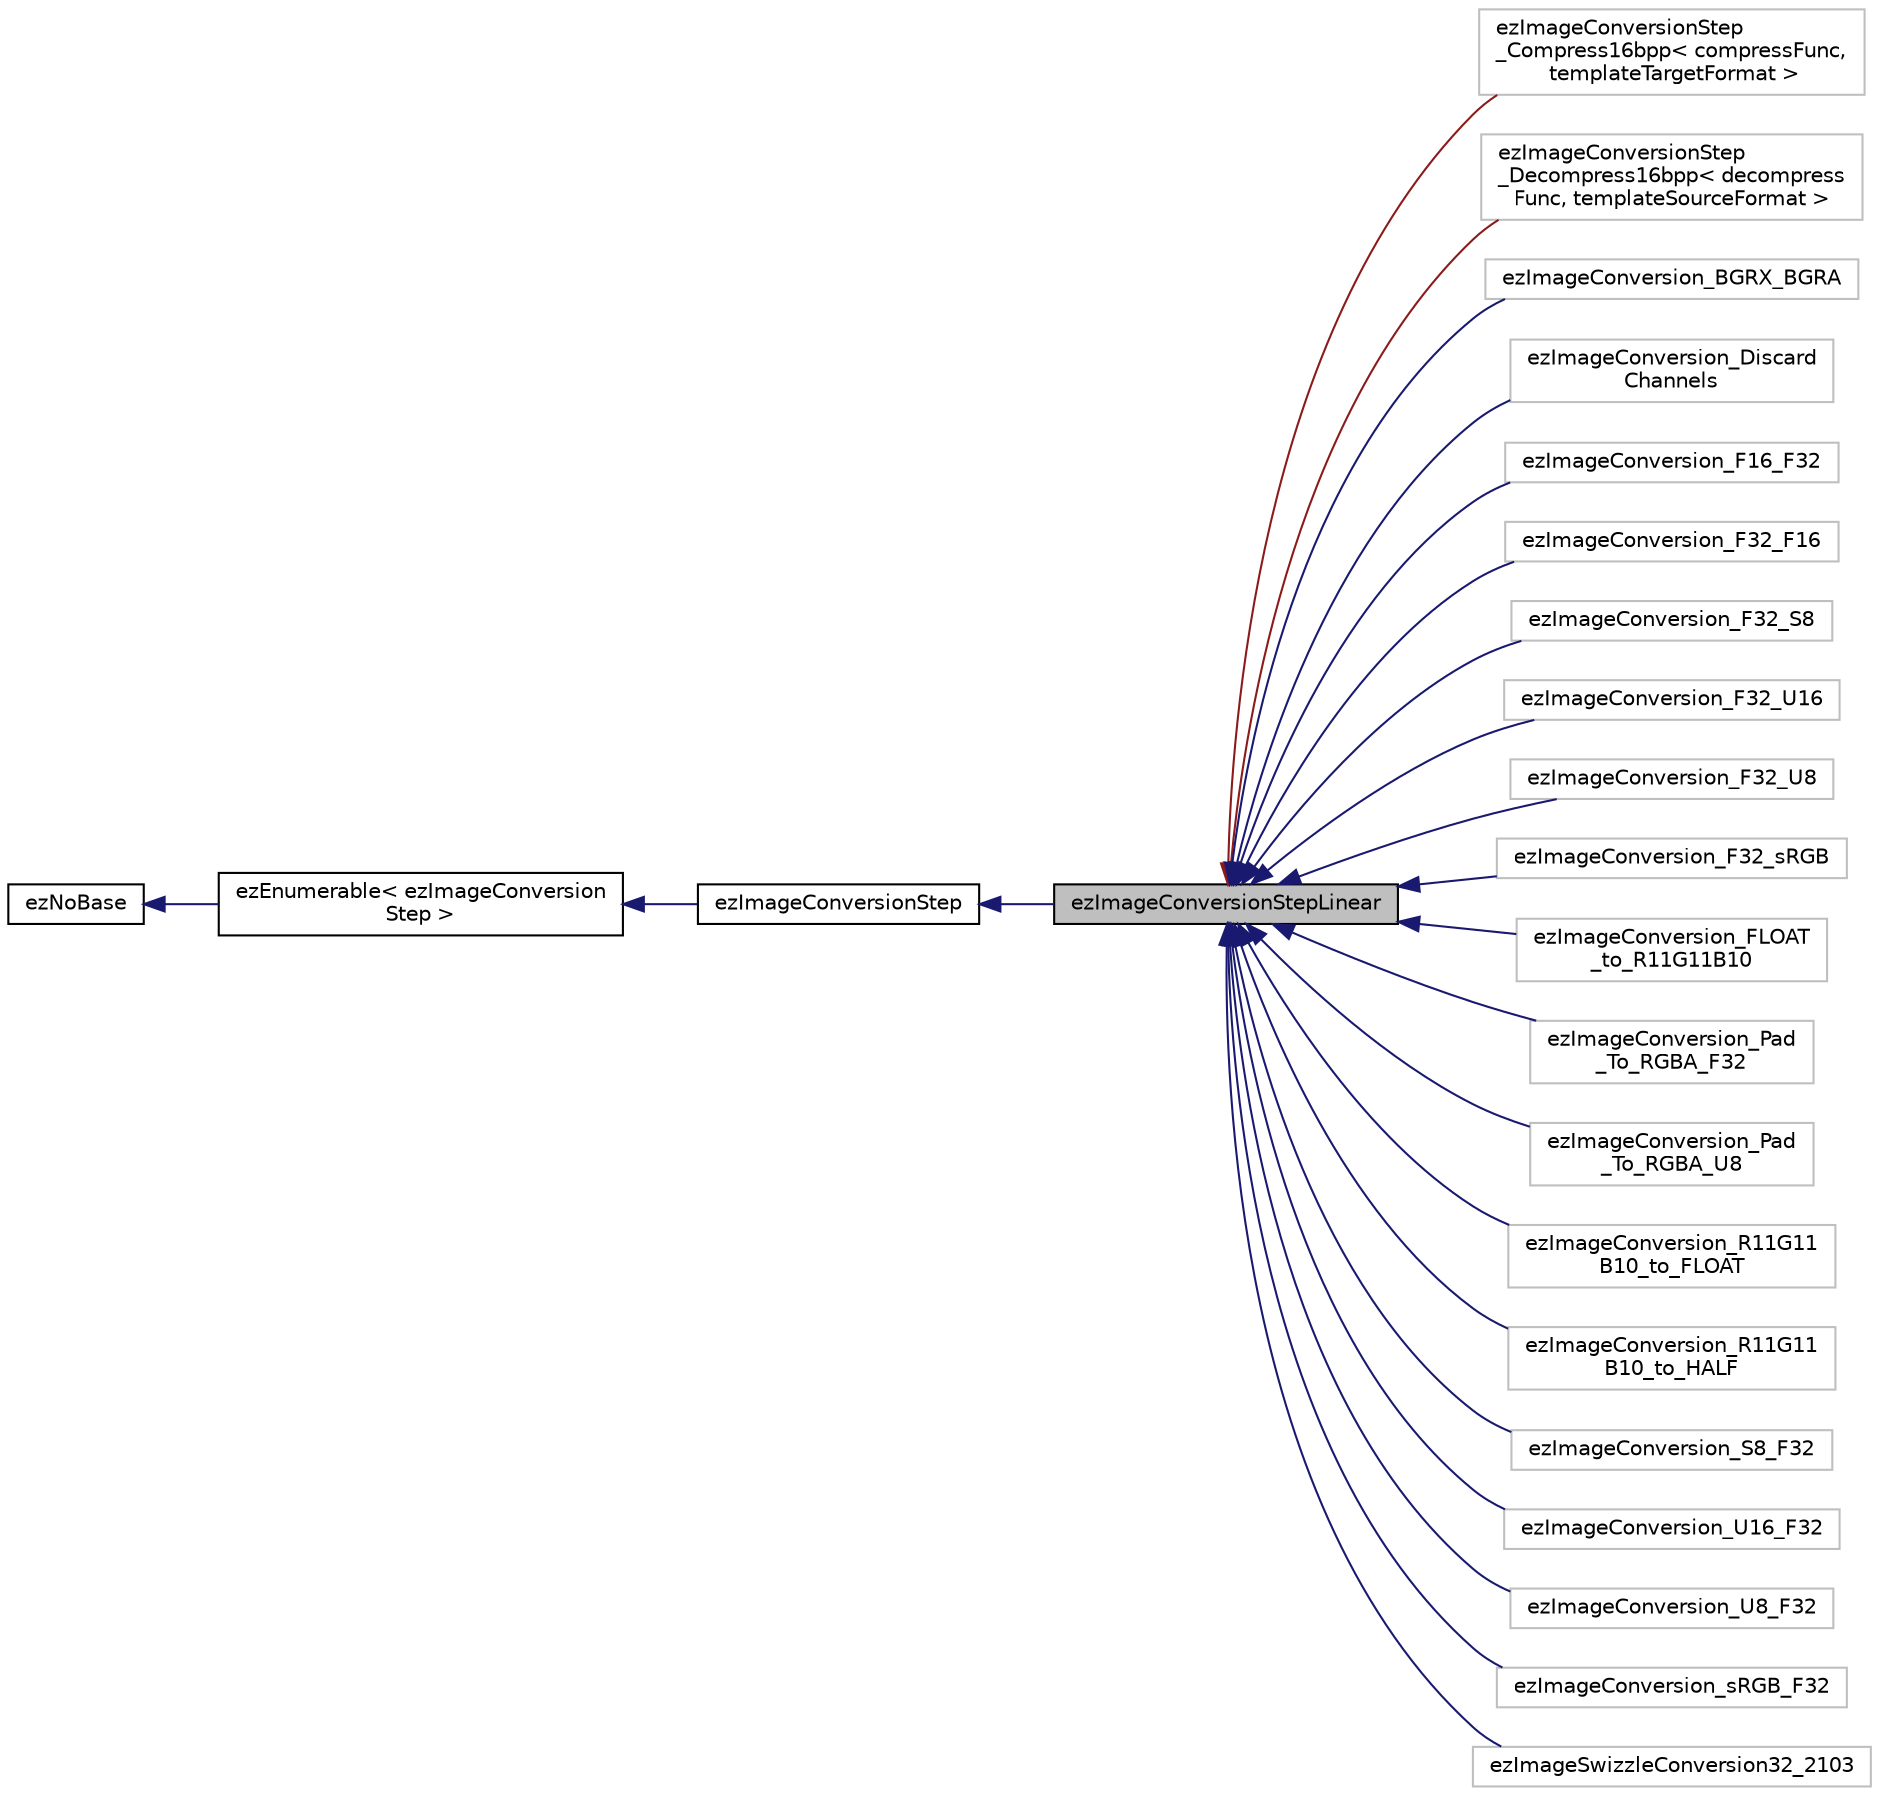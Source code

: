 digraph "ezImageConversionStepLinear"
{
 // LATEX_PDF_SIZE
  edge [fontname="Helvetica",fontsize="10",labelfontname="Helvetica",labelfontsize="10"];
  node [fontname="Helvetica",fontsize="10",shape=record];
  rankdir="LR";
  Node1 [label="ezImageConversionStepLinear",height=0.2,width=0.4,color="black", fillcolor="grey75", style="filled", fontcolor="black",tooltip="Interface for a single image conversion step where both the source and target format are uncompressed..."];
  Node2 -> Node1 [dir="back",color="midnightblue",fontsize="10",style="solid",fontname="Helvetica"];
  Node2 [label="ezImageConversionStep",height=0.2,width=0.4,color="black", fillcolor="white", style="filled",URL="$d1/de8/classez_image_conversion_step.htm",tooltip="Interface for a single image conversion step."];
  Node3 -> Node2 [dir="back",color="midnightblue",fontsize="10",style="solid",fontname="Helvetica"];
  Node3 [label="ezEnumerable\< ezImageConversion\lStep \>",height=0.2,width=0.4,color="black", fillcolor="white", style="filled",URL="$d5/d0b/classez_enumerable.htm",tooltip=" "];
  Node4 -> Node3 [dir="back",color="midnightblue",fontsize="10",style="solid",fontname="Helvetica"];
  Node4 [label="ezNoBase",height=0.2,width=0.4,color="black", fillcolor="white", style="filled",URL="$d4/d02/classez_no_base.htm",tooltip="Dummy type to pass to templates and macros that expect a base type for a class that has no base."];
  Node1 -> Node5 [dir="back",color="firebrick4",fontsize="10",style="solid",fontname="Helvetica"];
  Node5 [label="ezImageConversionStep\l_Compress16bpp\< compressFunc,\l templateTargetFormat \>",height=0.2,width=0.4,color="grey75", fillcolor="white", style="filled",tooltip=" "];
  Node1 -> Node6 [dir="back",color="firebrick4",fontsize="10",style="solid",fontname="Helvetica"];
  Node6 [label="ezImageConversionStep\l_Decompress16bpp\< decompress\lFunc, templateSourceFormat \>",height=0.2,width=0.4,color="grey75", fillcolor="white", style="filled",tooltip=" "];
  Node1 -> Node7 [dir="back",color="midnightblue",fontsize="10",style="solid",fontname="Helvetica"];
  Node7 [label="ezImageConversion_BGRX_BGRA",height=0.2,width=0.4,color="grey75", fillcolor="white", style="filled",tooltip=" "];
  Node1 -> Node8 [dir="back",color="midnightblue",fontsize="10",style="solid",fontname="Helvetica"];
  Node8 [label="ezImageConversion_Discard\lChannels",height=0.2,width=0.4,color="grey75", fillcolor="white", style="filled",tooltip=" "];
  Node1 -> Node9 [dir="back",color="midnightblue",fontsize="10",style="solid",fontname="Helvetica"];
  Node9 [label="ezImageConversion_F16_F32",height=0.2,width=0.4,color="grey75", fillcolor="white", style="filled",tooltip=" "];
  Node1 -> Node10 [dir="back",color="midnightblue",fontsize="10",style="solid",fontname="Helvetica"];
  Node10 [label="ezImageConversion_F32_F16",height=0.2,width=0.4,color="grey75", fillcolor="white", style="filled",tooltip=" "];
  Node1 -> Node11 [dir="back",color="midnightblue",fontsize="10",style="solid",fontname="Helvetica"];
  Node11 [label="ezImageConversion_F32_S8",height=0.2,width=0.4,color="grey75", fillcolor="white", style="filled",tooltip=" "];
  Node1 -> Node12 [dir="back",color="midnightblue",fontsize="10",style="solid",fontname="Helvetica"];
  Node12 [label="ezImageConversion_F32_U16",height=0.2,width=0.4,color="grey75", fillcolor="white", style="filled",tooltip=" "];
  Node1 -> Node13 [dir="back",color="midnightblue",fontsize="10",style="solid",fontname="Helvetica"];
  Node13 [label="ezImageConversion_F32_U8",height=0.2,width=0.4,color="grey75", fillcolor="white", style="filled",tooltip=" "];
  Node1 -> Node14 [dir="back",color="midnightblue",fontsize="10",style="solid",fontname="Helvetica"];
  Node14 [label="ezImageConversion_F32_sRGB",height=0.2,width=0.4,color="grey75", fillcolor="white", style="filled",tooltip=" "];
  Node1 -> Node15 [dir="back",color="midnightblue",fontsize="10",style="solid",fontname="Helvetica"];
  Node15 [label="ezImageConversion_FLOAT\l_to_R11G11B10",height=0.2,width=0.4,color="grey75", fillcolor="white", style="filled",tooltip=" "];
  Node1 -> Node16 [dir="back",color="midnightblue",fontsize="10",style="solid",fontname="Helvetica"];
  Node16 [label="ezImageConversion_Pad\l_To_RGBA_F32",height=0.2,width=0.4,color="grey75", fillcolor="white", style="filled",tooltip=" "];
  Node1 -> Node17 [dir="back",color="midnightblue",fontsize="10",style="solid",fontname="Helvetica"];
  Node17 [label="ezImageConversion_Pad\l_To_RGBA_U8",height=0.2,width=0.4,color="grey75", fillcolor="white", style="filled",tooltip=" "];
  Node1 -> Node18 [dir="back",color="midnightblue",fontsize="10",style="solid",fontname="Helvetica"];
  Node18 [label="ezImageConversion_R11G11\lB10_to_FLOAT",height=0.2,width=0.4,color="grey75", fillcolor="white", style="filled",tooltip=" "];
  Node1 -> Node19 [dir="back",color="midnightblue",fontsize="10",style="solid",fontname="Helvetica"];
  Node19 [label="ezImageConversion_R11G11\lB10_to_HALF",height=0.2,width=0.4,color="grey75", fillcolor="white", style="filled",tooltip=" "];
  Node1 -> Node20 [dir="back",color="midnightblue",fontsize="10",style="solid",fontname="Helvetica"];
  Node20 [label="ezImageConversion_S8_F32",height=0.2,width=0.4,color="grey75", fillcolor="white", style="filled",tooltip=" "];
  Node1 -> Node21 [dir="back",color="midnightblue",fontsize="10",style="solid",fontname="Helvetica"];
  Node21 [label="ezImageConversion_U16_F32",height=0.2,width=0.4,color="grey75", fillcolor="white", style="filled",tooltip=" "];
  Node1 -> Node22 [dir="back",color="midnightblue",fontsize="10",style="solid",fontname="Helvetica"];
  Node22 [label="ezImageConversion_U8_F32",height=0.2,width=0.4,color="grey75", fillcolor="white", style="filled",tooltip=" "];
  Node1 -> Node23 [dir="back",color="midnightblue",fontsize="10",style="solid",fontname="Helvetica"];
  Node23 [label="ezImageConversion_sRGB_F32",height=0.2,width=0.4,color="grey75", fillcolor="white", style="filled",tooltip=" "];
  Node1 -> Node24 [dir="back",color="midnightblue",fontsize="10",style="solid",fontname="Helvetica"];
  Node24 [label="ezImageSwizzleConversion32_2103",height=0.2,width=0.4,color="grey75", fillcolor="white", style="filled",tooltip=" "];
}
